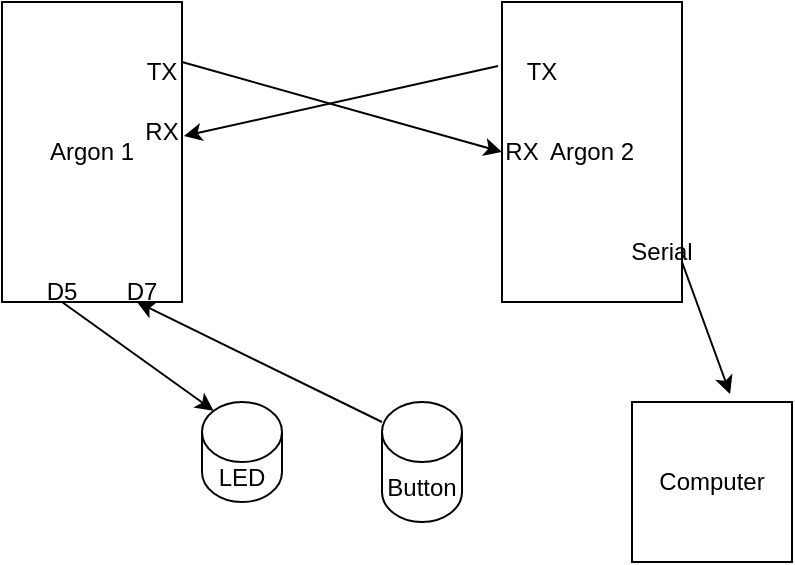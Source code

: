 <mxfile version="21.5.2" type="github">
  <diagram name="Page-1" id="cepaCkjNGhoFkjF2NAcN">
    <mxGraphModel dx="597" dy="448" grid="1" gridSize="10" guides="1" tooltips="1" connect="1" arrows="1" fold="1" page="1" pageScale="1" pageWidth="850" pageHeight="1100" math="0" shadow="0">
      <root>
        <mxCell id="0" />
        <mxCell id="1" parent="0" />
        <mxCell id="OyqJYj44VeuIirFA4Om8-1" value="Argon 1" style="rounded=0;whiteSpace=wrap;html=1;" vertex="1" parent="1">
          <mxGeometry x="110" y="120" width="90" height="150" as="geometry" />
        </mxCell>
        <mxCell id="OyqJYj44VeuIirFA4Om8-2" value="Argon 2" style="rounded=0;whiteSpace=wrap;html=1;" vertex="1" parent="1">
          <mxGeometry x="360" y="120" width="90" height="150" as="geometry" />
        </mxCell>
        <mxCell id="OyqJYj44VeuIirFA4Om8-3" value="LED" style="shape=cylinder3;whiteSpace=wrap;html=1;boundedLbl=1;backgroundOutline=1;size=15;" vertex="1" parent="1">
          <mxGeometry x="210" y="320" width="40" height="50" as="geometry" />
        </mxCell>
        <mxCell id="OyqJYj44VeuIirFA4Om8-5" value="Button" style="shape=cylinder3;whiteSpace=wrap;html=1;boundedLbl=1;backgroundOutline=1;size=15;" vertex="1" parent="1">
          <mxGeometry x="300" y="320" width="40" height="60" as="geometry" />
        </mxCell>
        <mxCell id="OyqJYj44VeuIirFA4Om8-6" value="" style="endArrow=classic;html=1;rounded=0;entryX=0.145;entryY=0;entryDx=0;entryDy=4.35;entryPerimeter=0;" edge="1" parent="1" target="OyqJYj44VeuIirFA4Om8-3">
          <mxGeometry width="50" height="50" relative="1" as="geometry">
            <mxPoint x="140" y="270" as="sourcePoint" />
            <mxPoint x="200" y="330" as="targetPoint" />
          </mxGeometry>
        </mxCell>
        <mxCell id="OyqJYj44VeuIirFA4Om8-7" value="" style="endArrow=classic;html=1;rounded=0;entryX=0.75;entryY=1;entryDx=0;entryDy=0;" edge="1" parent="1" target="OyqJYj44VeuIirFA4Om8-1">
          <mxGeometry width="50" height="50" relative="1" as="geometry">
            <mxPoint x="300" y="330" as="sourcePoint" />
            <mxPoint x="350" y="280" as="targetPoint" />
          </mxGeometry>
        </mxCell>
        <mxCell id="OyqJYj44VeuIirFA4Om8-8" value="" style="endArrow=classic;html=1;rounded=0;entryX=0;entryY=0.5;entryDx=0;entryDy=0;" edge="1" parent="1" target="OyqJYj44VeuIirFA4Om8-2">
          <mxGeometry width="50" height="50" relative="1" as="geometry">
            <mxPoint x="200" y="150" as="sourcePoint" />
            <mxPoint x="250" y="100" as="targetPoint" />
          </mxGeometry>
        </mxCell>
        <mxCell id="OyqJYj44VeuIirFA4Om8-9" value="" style="endArrow=classic;html=1;rounded=0;entryX=1.011;entryY=0.447;entryDx=0;entryDy=0;entryPerimeter=0;exitX=-0.022;exitY=0.213;exitDx=0;exitDy=0;exitPerimeter=0;" edge="1" parent="1" source="OyqJYj44VeuIirFA4Om8-2" target="OyqJYj44VeuIirFA4Om8-1">
          <mxGeometry width="50" height="50" relative="1" as="geometry">
            <mxPoint x="360" y="210" as="sourcePoint" />
            <mxPoint x="410" y="160" as="targetPoint" />
          </mxGeometry>
        </mxCell>
        <mxCell id="OyqJYj44VeuIirFA4Om8-10" value="TX" style="text;html=1;strokeColor=none;fillColor=none;align=center;verticalAlign=middle;whiteSpace=wrap;rounded=0;" vertex="1" parent="1">
          <mxGeometry x="160" y="140" width="60" height="30" as="geometry" />
        </mxCell>
        <mxCell id="OyqJYj44VeuIirFA4Om8-11" value="RX" style="text;html=1;strokeColor=none;fillColor=none;align=center;verticalAlign=middle;whiteSpace=wrap;rounded=0;" vertex="1" parent="1">
          <mxGeometry x="340" y="180" width="60" height="30" as="geometry" />
        </mxCell>
        <mxCell id="OyqJYj44VeuIirFA4Om8-12" value="TX" style="text;html=1;strokeColor=none;fillColor=none;align=center;verticalAlign=middle;whiteSpace=wrap;rounded=0;" vertex="1" parent="1">
          <mxGeometry x="350" y="140" width="60" height="30" as="geometry" />
        </mxCell>
        <mxCell id="OyqJYj44VeuIirFA4Om8-13" value="RX" style="text;html=1;strokeColor=none;fillColor=none;align=center;verticalAlign=middle;whiteSpace=wrap;rounded=0;" vertex="1" parent="1">
          <mxGeometry x="160" y="170" width="60" height="30" as="geometry" />
        </mxCell>
        <mxCell id="OyqJYj44VeuIirFA4Om8-14" value="D5" style="text;html=1;strokeColor=none;fillColor=none;align=center;verticalAlign=middle;whiteSpace=wrap;rounded=0;" vertex="1" parent="1">
          <mxGeometry x="110" y="250" width="60" height="30" as="geometry" />
        </mxCell>
        <mxCell id="OyqJYj44VeuIirFA4Om8-15" value="D7" style="text;html=1;strokeColor=none;fillColor=none;align=center;verticalAlign=middle;whiteSpace=wrap;rounded=0;" vertex="1" parent="1">
          <mxGeometry x="150" y="250" width="60" height="30" as="geometry" />
        </mxCell>
        <mxCell id="OyqJYj44VeuIirFA4Om8-17" value="Serial" style="text;html=1;strokeColor=none;fillColor=none;align=center;verticalAlign=middle;whiteSpace=wrap;rounded=0;" vertex="1" parent="1">
          <mxGeometry x="410" y="230" width="60" height="30" as="geometry" />
        </mxCell>
        <mxCell id="OyqJYj44VeuIirFA4Om8-18" value="Computer" style="whiteSpace=wrap;html=1;aspect=fixed;" vertex="1" parent="1">
          <mxGeometry x="425" y="320" width="80" height="80" as="geometry" />
        </mxCell>
        <mxCell id="OyqJYj44VeuIirFA4Om8-19" value="" style="endArrow=classic;html=1;rounded=0;entryX=0.613;entryY=-0.05;entryDx=0;entryDy=0;entryPerimeter=0;" edge="1" parent="1" target="OyqJYj44VeuIirFA4Om8-18">
          <mxGeometry width="50" height="50" relative="1" as="geometry">
            <mxPoint x="450" y="250" as="sourcePoint" />
            <mxPoint x="500" y="200" as="targetPoint" />
          </mxGeometry>
        </mxCell>
      </root>
    </mxGraphModel>
  </diagram>
</mxfile>

